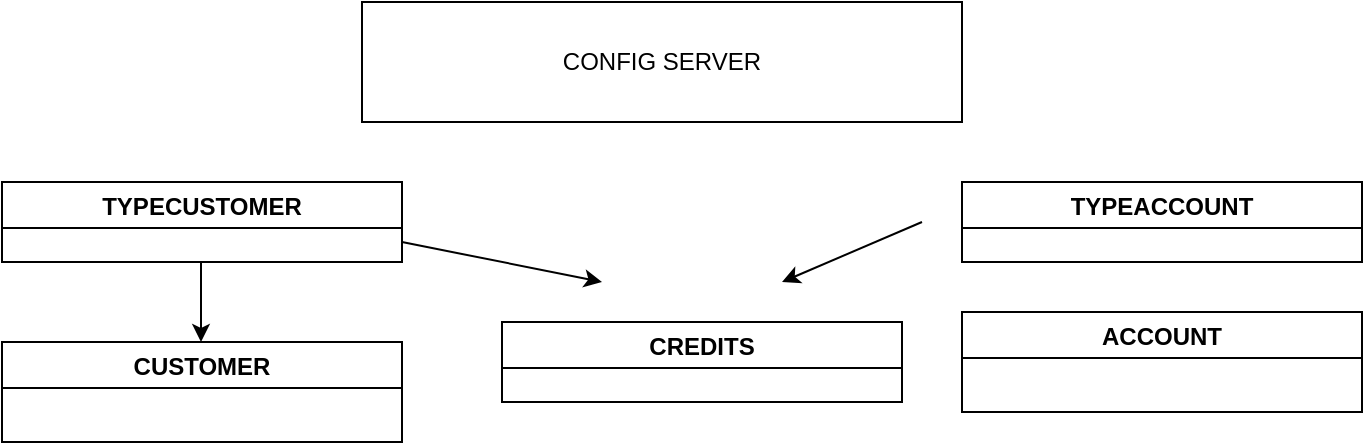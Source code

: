 <mxfile version="17.1.1" type="github">
  <diagram id="v1T3dZHf-TdDZQbO6rz4" name="Page-1">
    <mxGraphModel dx="1038" dy="547" grid="1" gridSize="10" guides="1" tooltips="1" connect="1" arrows="1" fold="1" page="1" pageScale="1" pageWidth="827" pageHeight="1169" math="0" shadow="0">
      <root>
        <mxCell id="0" />
        <mxCell id="1" parent="0" />
        <mxCell id="klzLCo4Rc163PmEyebI6-1" value="CONFIG SERVER" style="rounded=0;whiteSpace=wrap;html=1;" vertex="1" parent="1">
          <mxGeometry x="270" y="20" width="300" height="60" as="geometry" />
        </mxCell>
        <mxCell id="klzLCo4Rc163PmEyebI6-3" value="CUSTOMER" style="swimlane;" vertex="1" parent="1">
          <mxGeometry x="90" y="190" width="200" height="50" as="geometry" />
        </mxCell>
        <mxCell id="klzLCo4Rc163PmEyebI6-5" value="TYPECUSTOMER" style="swimlane;" vertex="1" parent="1">
          <mxGeometry x="90" y="110" width="200" height="40" as="geometry" />
        </mxCell>
        <mxCell id="klzLCo4Rc163PmEyebI6-7" value="" style="endArrow=classic;html=1;rounded=0;" edge="1" parent="1">
          <mxGeometry width="50" height="50" relative="1" as="geometry">
            <mxPoint x="189.5" y="150" as="sourcePoint" />
            <mxPoint x="189.5" y="190" as="targetPoint" />
          </mxGeometry>
        </mxCell>
        <mxCell id="klzLCo4Rc163PmEyebI6-8" value="TYPEACCOUNT" style="swimlane;" vertex="1" parent="1">
          <mxGeometry x="570" y="110" width="200" height="40" as="geometry" />
        </mxCell>
        <mxCell id="klzLCo4Rc163PmEyebI6-9" value="ACCOUNT" style="swimlane;" vertex="1" parent="1">
          <mxGeometry x="570" y="175" width="200" height="50" as="geometry" />
        </mxCell>
        <mxCell id="klzLCo4Rc163PmEyebI6-13" value="CREDITS" style="swimlane;" vertex="1" parent="1">
          <mxGeometry x="340" y="180" width="200" height="40" as="geometry" />
        </mxCell>
        <mxCell id="klzLCo4Rc163PmEyebI6-14" value="" style="endArrow=classic;html=1;rounded=0;" edge="1" parent="1">
          <mxGeometry width="50" height="50" relative="1" as="geometry">
            <mxPoint x="290" y="140" as="sourcePoint" />
            <mxPoint x="390" y="160" as="targetPoint" />
          </mxGeometry>
        </mxCell>
        <mxCell id="klzLCo4Rc163PmEyebI6-15" value="" style="endArrow=classic;html=1;rounded=0;" edge="1" parent="1">
          <mxGeometry width="50" height="50" relative="1" as="geometry">
            <mxPoint x="550" y="130" as="sourcePoint" />
            <mxPoint x="480" y="160" as="targetPoint" />
          </mxGeometry>
        </mxCell>
      </root>
    </mxGraphModel>
  </diagram>
</mxfile>
